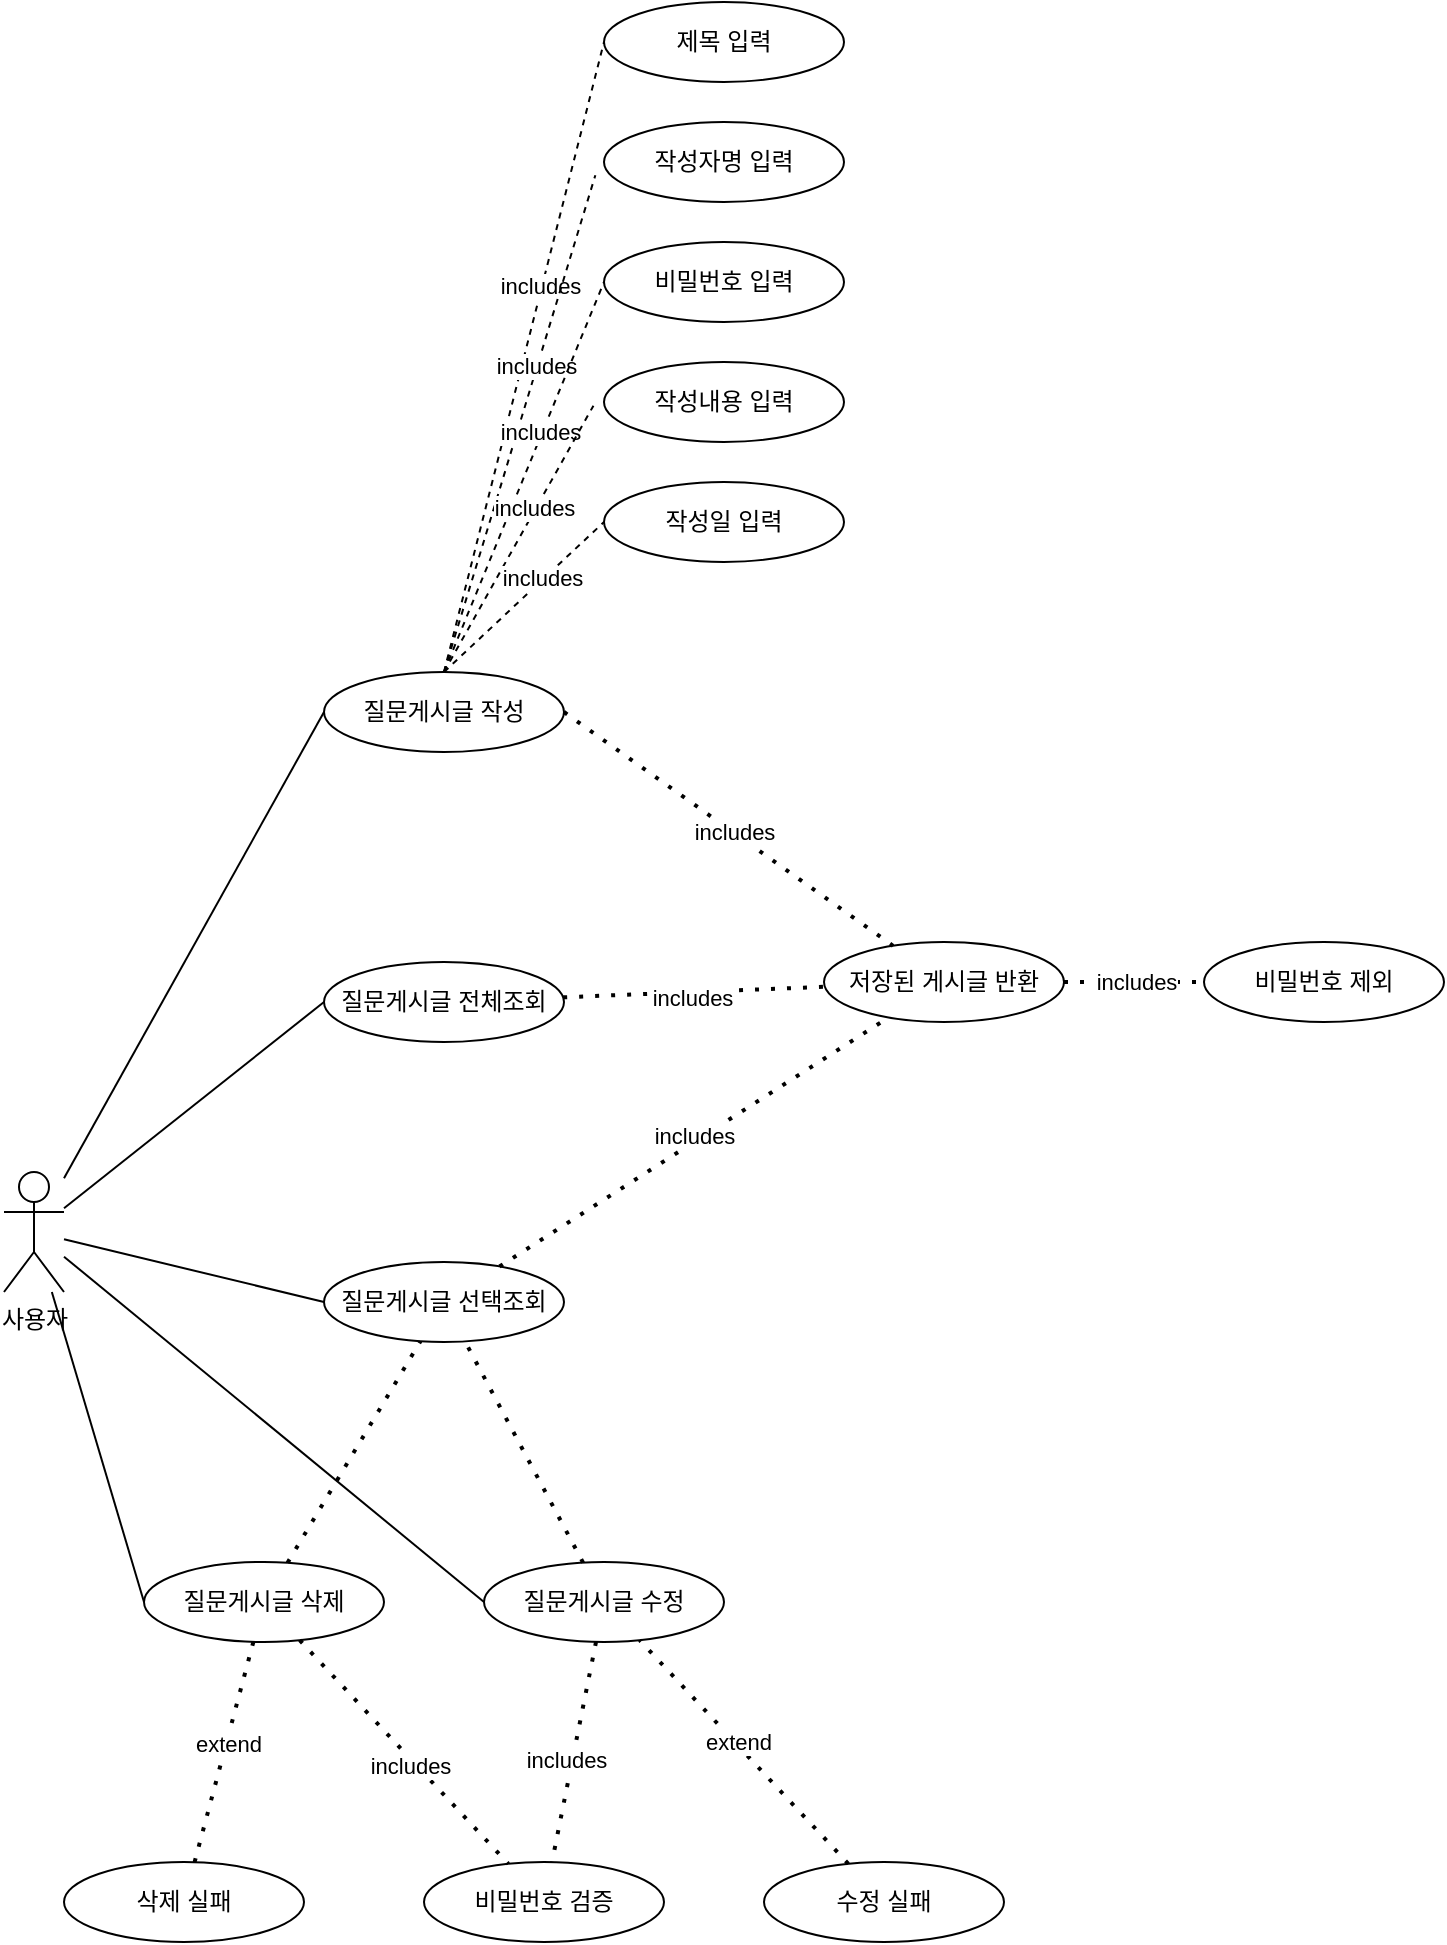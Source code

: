 <mxfile version="22.0.8" type="github">
  <diagram name="페이지-1" id="VChcFExWGBkmWLmZkTJ8">
    <mxGraphModel dx="474" dy="1926" grid="1" gridSize="10" guides="1" tooltips="1" connect="1" arrows="1" fold="1" page="1" pageScale="1" pageWidth="827" pageHeight="1169" math="0" shadow="0">
      <root>
        <mxCell id="0" />
        <mxCell id="1" parent="0" />
        <mxCell id="Rarymux8slazm6n1vbZk-2" value="사용자" style="shape=umlActor;verticalLabelPosition=bottom;verticalAlign=top;html=1;outlineConnect=0;" vertex="1" parent="1">
          <mxGeometry x="20" y="515" width="30" height="60" as="geometry" />
        </mxCell>
        <mxCell id="Rarymux8slazm6n1vbZk-7" value="질문게시글 작성" style="ellipse;whiteSpace=wrap;html=1;" vertex="1" parent="1">
          <mxGeometry x="180" y="265" width="120" height="40" as="geometry" />
        </mxCell>
        <mxCell id="Rarymux8slazm6n1vbZk-8" value="질문게시글 전체조회" style="ellipse;whiteSpace=wrap;html=1;" vertex="1" parent="1">
          <mxGeometry x="180" y="410" width="120" height="40" as="geometry" />
        </mxCell>
        <mxCell id="Rarymux8slazm6n1vbZk-9" value="질문게시글 수정" style="ellipse;whiteSpace=wrap;html=1;" vertex="1" parent="1">
          <mxGeometry x="260" y="710" width="120" height="40" as="geometry" />
        </mxCell>
        <mxCell id="Rarymux8slazm6n1vbZk-10" value="질문게시글 삭제" style="ellipse;whiteSpace=wrap;html=1;" vertex="1" parent="1">
          <mxGeometry x="90" y="710" width="120" height="40" as="geometry" />
        </mxCell>
        <mxCell id="Rarymux8slazm6n1vbZk-18" value="" style="endArrow=none;html=1;rounded=0;entryX=0;entryY=0.5;entryDx=0;entryDy=0;" edge="1" parent="1" source="Rarymux8slazm6n1vbZk-2" target="Rarymux8slazm6n1vbZk-7">
          <mxGeometry width="50" height="50" relative="1" as="geometry">
            <mxPoint x="70" y="455" as="sourcePoint" />
            <mxPoint x="350" y="535" as="targetPoint" />
          </mxGeometry>
        </mxCell>
        <mxCell id="Rarymux8slazm6n1vbZk-19" value="" style="endArrow=none;html=1;rounded=0;entryX=0;entryY=0.5;entryDx=0;entryDy=0;" edge="1" parent="1" source="Rarymux8slazm6n1vbZk-2" target="Rarymux8slazm6n1vbZk-8">
          <mxGeometry width="50" height="50" relative="1" as="geometry">
            <mxPoint x="60" y="542" as="sourcePoint" />
            <mxPoint x="190" y="425" as="targetPoint" />
          </mxGeometry>
        </mxCell>
        <mxCell id="Rarymux8slazm6n1vbZk-20" value="" style="endArrow=none;html=1;rounded=0;entryX=0;entryY=0.5;entryDx=0;entryDy=0;" edge="1" parent="1" source="Rarymux8slazm6n1vbZk-2" target="Rarymux8slazm6n1vbZk-9">
          <mxGeometry width="50" height="50" relative="1" as="geometry">
            <mxPoint x="60" y="545" as="sourcePoint" />
            <mxPoint x="190" y="495" as="targetPoint" />
          </mxGeometry>
        </mxCell>
        <mxCell id="Rarymux8slazm6n1vbZk-21" value="" style="endArrow=none;html=1;rounded=0;entryX=0;entryY=0.5;entryDx=0;entryDy=0;" edge="1" parent="1" source="Rarymux8slazm6n1vbZk-2" target="Rarymux8slazm6n1vbZk-10">
          <mxGeometry width="50" height="50" relative="1" as="geometry">
            <mxPoint x="70" y="555" as="sourcePoint" />
            <mxPoint x="190" y="575" as="targetPoint" />
          </mxGeometry>
        </mxCell>
        <mxCell id="Rarymux8slazm6n1vbZk-23" value="제목 입력" style="ellipse;whiteSpace=wrap;html=1;" vertex="1" parent="1">
          <mxGeometry x="320" y="-70" width="120" height="40" as="geometry" />
        </mxCell>
        <mxCell id="Rarymux8slazm6n1vbZk-25" value="" style="endArrow=none;dashed=1;html=1;rounded=0;entryX=0;entryY=0.5;entryDx=0;entryDy=0;exitX=0.5;exitY=0;exitDx=0;exitDy=0;" edge="1" parent="1" source="Rarymux8slazm6n1vbZk-7" target="Rarymux8slazm6n1vbZk-23">
          <mxGeometry width="50" height="50" relative="1" as="geometry">
            <mxPoint x="370" y="500" as="sourcePoint" />
            <mxPoint x="420" y="450" as="targetPoint" />
          </mxGeometry>
        </mxCell>
        <mxCell id="Rarymux8slazm6n1vbZk-26" value="includes" style="edgeLabel;html=1;align=center;verticalAlign=middle;resizable=0;points=[];" vertex="1" connectable="0" parent="Rarymux8slazm6n1vbZk-25">
          <mxGeometry x="0.229" y="1" relative="1" as="geometry">
            <mxPoint as="offset" />
          </mxGeometry>
        </mxCell>
        <mxCell id="Rarymux8slazm6n1vbZk-27" value="작성자명 입력" style="ellipse;whiteSpace=wrap;html=1;" vertex="1" parent="1">
          <mxGeometry x="320" y="-10" width="120" height="40" as="geometry" />
        </mxCell>
        <mxCell id="Rarymux8slazm6n1vbZk-28" value="비밀번호 입력" style="ellipse;whiteSpace=wrap;html=1;" vertex="1" parent="1">
          <mxGeometry x="320" y="50" width="120" height="40" as="geometry" />
        </mxCell>
        <mxCell id="Rarymux8slazm6n1vbZk-29" value="작성내용 입력" style="ellipse;whiteSpace=wrap;html=1;" vertex="1" parent="1">
          <mxGeometry x="320" y="110" width="120" height="40" as="geometry" />
        </mxCell>
        <mxCell id="Rarymux8slazm6n1vbZk-30" value="작성일 입력" style="ellipse;whiteSpace=wrap;html=1;" vertex="1" parent="1">
          <mxGeometry x="320" y="170" width="120" height="40" as="geometry" />
        </mxCell>
        <mxCell id="Rarymux8slazm6n1vbZk-33" value="저장된 게시글 반환" style="ellipse;whiteSpace=wrap;html=1;" vertex="1" parent="1">
          <mxGeometry x="430" y="400" width="120" height="40" as="geometry" />
        </mxCell>
        <mxCell id="Rarymux8slazm6n1vbZk-34" value="" style="endArrow=none;dashed=1;html=1;rounded=0;entryX=-0.036;entryY=0.665;entryDx=0;entryDy=0;entryPerimeter=0;exitX=0.5;exitY=0;exitDx=0;exitDy=0;" edge="1" parent="1" source="Rarymux8slazm6n1vbZk-7" target="Rarymux8slazm6n1vbZk-27">
          <mxGeometry width="50" height="50" relative="1" as="geometry">
            <mxPoint x="270" y="250" as="sourcePoint" />
            <mxPoint x="330" y="-40" as="targetPoint" />
          </mxGeometry>
        </mxCell>
        <mxCell id="Rarymux8slazm6n1vbZk-35" value="includes" style="edgeLabel;html=1;align=center;verticalAlign=middle;resizable=0;points=[];" vertex="1" connectable="0" parent="Rarymux8slazm6n1vbZk-34">
          <mxGeometry x="0.229" y="1" relative="1" as="geometry">
            <mxPoint as="offset" />
          </mxGeometry>
        </mxCell>
        <mxCell id="Rarymux8slazm6n1vbZk-36" value="" style="endArrow=none;dashed=1;html=1;rounded=0;entryX=0;entryY=0.5;entryDx=0;entryDy=0;exitX=0.5;exitY=0;exitDx=0;exitDy=0;" edge="1" parent="1" source="Rarymux8slazm6n1vbZk-7" target="Rarymux8slazm6n1vbZk-28">
          <mxGeometry width="50" height="50" relative="1" as="geometry">
            <mxPoint x="250" y="275" as="sourcePoint" />
            <mxPoint x="326" y="27" as="targetPoint" />
          </mxGeometry>
        </mxCell>
        <mxCell id="Rarymux8slazm6n1vbZk-37" value="includes" style="edgeLabel;html=1;align=center;verticalAlign=middle;resizable=0;points=[];" vertex="1" connectable="0" parent="Rarymux8slazm6n1vbZk-36">
          <mxGeometry x="0.229" y="1" relative="1" as="geometry">
            <mxPoint as="offset" />
          </mxGeometry>
        </mxCell>
        <mxCell id="Rarymux8slazm6n1vbZk-38" value="" style="endArrow=none;dashed=1;html=1;rounded=0;entryX=-0.044;entryY=0.546;entryDx=0;entryDy=0;exitX=0.5;exitY=0;exitDx=0;exitDy=0;entryPerimeter=0;" edge="1" parent="1" source="Rarymux8slazm6n1vbZk-7" target="Rarymux8slazm6n1vbZk-29">
          <mxGeometry width="50" height="50" relative="1" as="geometry">
            <mxPoint x="250" y="275" as="sourcePoint" />
            <mxPoint x="330" y="80" as="targetPoint" />
          </mxGeometry>
        </mxCell>
        <mxCell id="Rarymux8slazm6n1vbZk-39" value="includes" style="edgeLabel;html=1;align=center;verticalAlign=middle;resizable=0;points=[];" vertex="1" connectable="0" parent="Rarymux8slazm6n1vbZk-38">
          <mxGeometry x="0.229" y="1" relative="1" as="geometry">
            <mxPoint as="offset" />
          </mxGeometry>
        </mxCell>
        <mxCell id="Rarymux8slazm6n1vbZk-40" value="" style="endArrow=none;dashed=1;html=1;rounded=0;entryX=0;entryY=0.5;entryDx=0;entryDy=0;exitX=0.5;exitY=0;exitDx=0;exitDy=0;" edge="1" parent="1" source="Rarymux8slazm6n1vbZk-7" target="Rarymux8slazm6n1vbZk-30">
          <mxGeometry width="50" height="50" relative="1" as="geometry">
            <mxPoint x="250" y="275" as="sourcePoint" />
            <mxPoint x="325" y="142" as="targetPoint" />
          </mxGeometry>
        </mxCell>
        <mxCell id="Rarymux8slazm6n1vbZk-41" value="includes" style="edgeLabel;html=1;align=center;verticalAlign=middle;resizable=0;points=[];" vertex="1" connectable="0" parent="Rarymux8slazm6n1vbZk-40">
          <mxGeometry x="0.229" y="1" relative="1" as="geometry">
            <mxPoint as="offset" />
          </mxGeometry>
        </mxCell>
        <mxCell id="Rarymux8slazm6n1vbZk-42" value="" style="endArrow=none;dashed=1;html=1;dashPattern=1 3;strokeWidth=2;rounded=0;exitX=1;exitY=0.5;exitDx=0;exitDy=0;" edge="1" parent="1" source="Rarymux8slazm6n1vbZk-7" target="Rarymux8slazm6n1vbZk-33">
          <mxGeometry width="50" height="50" relative="1" as="geometry">
            <mxPoint x="370" y="420" as="sourcePoint" />
            <mxPoint x="390" y="415" as="targetPoint" />
          </mxGeometry>
        </mxCell>
        <mxCell id="Rarymux8slazm6n1vbZk-44" value="includes" style="edgeLabel;html=1;align=center;verticalAlign=middle;resizable=0;points=[];" vertex="1" connectable="0" parent="Rarymux8slazm6n1vbZk-42">
          <mxGeometry x="0.025" relative="1" as="geometry">
            <mxPoint as="offset" />
          </mxGeometry>
        </mxCell>
        <mxCell id="Rarymux8slazm6n1vbZk-73" value="질문게시글 선택조회" style="ellipse;whiteSpace=wrap;html=1;" vertex="1" parent="1">
          <mxGeometry x="180" y="560" width="120" height="40" as="geometry" />
        </mxCell>
        <mxCell id="Rarymux8slazm6n1vbZk-74" value="" style="endArrow=none;html=1;rounded=0;entryX=0;entryY=0.5;entryDx=0;entryDy=0;" edge="1" parent="1" source="Rarymux8slazm6n1vbZk-2" target="Rarymux8slazm6n1vbZk-73">
          <mxGeometry width="50" height="50" relative="1" as="geometry">
            <mxPoint x="60" y="549" as="sourcePoint" />
            <mxPoint x="190" y="495" as="targetPoint" />
          </mxGeometry>
        </mxCell>
        <mxCell id="Rarymux8slazm6n1vbZk-75" value="비밀번호 제외" style="ellipse;whiteSpace=wrap;html=1;" vertex="1" parent="1">
          <mxGeometry x="620" y="400" width="120" height="40" as="geometry" />
        </mxCell>
        <mxCell id="Rarymux8slazm6n1vbZk-76" value="" style="endArrow=none;dashed=1;html=1;dashPattern=1 3;strokeWidth=2;rounded=0;entryX=0;entryY=0.5;entryDx=0;entryDy=0;" edge="1" parent="1" target="Rarymux8slazm6n1vbZk-75" source="Rarymux8slazm6n1vbZk-33">
          <mxGeometry width="50" height="50" relative="1" as="geometry">
            <mxPoint x="510" y="415" as="sourcePoint" />
            <mxPoint x="600" y="415" as="targetPoint" />
          </mxGeometry>
        </mxCell>
        <mxCell id="Rarymux8slazm6n1vbZk-77" value="includes" style="edgeLabel;html=1;align=center;verticalAlign=middle;resizable=0;points=[];" vertex="1" connectable="0" parent="Rarymux8slazm6n1vbZk-76">
          <mxGeometry x="0.025" relative="1" as="geometry">
            <mxPoint as="offset" />
          </mxGeometry>
        </mxCell>
        <mxCell id="Rarymux8slazm6n1vbZk-92" value="비밀번호 검증" style="ellipse;whiteSpace=wrap;html=1;" vertex="1" parent="1">
          <mxGeometry x="230" y="860" width="120" height="40" as="geometry" />
        </mxCell>
        <mxCell id="Rarymux8slazm6n1vbZk-94" value="삭제 실패" style="ellipse;whiteSpace=wrap;html=1;" vertex="1" parent="1">
          <mxGeometry x="50" y="860" width="120" height="40" as="geometry" />
        </mxCell>
        <mxCell id="Rarymux8slazm6n1vbZk-95" value="" style="endArrow=none;dashed=1;html=1;dashPattern=1 3;strokeWidth=2;rounded=0;" edge="1" parent="1" source="Rarymux8slazm6n1vbZk-94" target="Rarymux8slazm6n1vbZk-10">
          <mxGeometry width="50" height="50" relative="1" as="geometry">
            <mxPoint x="360" y="790" as="sourcePoint" />
            <mxPoint x="410" y="740" as="targetPoint" />
          </mxGeometry>
        </mxCell>
        <mxCell id="Rarymux8slazm6n1vbZk-98" value="extend" style="edgeLabel;html=1;align=center;verticalAlign=middle;resizable=0;points=[];" vertex="1" connectable="0" parent="Rarymux8slazm6n1vbZk-95">
          <mxGeometry x="0.085" y="-1" relative="1" as="geometry">
            <mxPoint as="offset" />
          </mxGeometry>
        </mxCell>
        <mxCell id="Rarymux8slazm6n1vbZk-96" value="" style="endArrow=none;dashed=1;html=1;dashPattern=1 3;strokeWidth=2;rounded=0;" edge="1" parent="1" source="Rarymux8slazm6n1vbZk-10" target="Rarymux8slazm6n1vbZk-92">
          <mxGeometry width="50" height="50" relative="1" as="geometry">
            <mxPoint x="360" y="790" as="sourcePoint" />
            <mxPoint x="410" y="740" as="targetPoint" />
          </mxGeometry>
        </mxCell>
        <mxCell id="Rarymux8slazm6n1vbZk-97" value="includes" style="edgeLabel;html=1;align=center;verticalAlign=middle;resizable=0;points=[];" vertex="1" connectable="0" parent="Rarymux8slazm6n1vbZk-96">
          <mxGeometry x="0.088" y="-3" relative="1" as="geometry">
            <mxPoint as="offset" />
          </mxGeometry>
        </mxCell>
        <mxCell id="Rarymux8slazm6n1vbZk-99" value="" style="endArrow=none;dashed=1;html=1;dashPattern=1 3;strokeWidth=2;rounded=0;" edge="1" parent="1" source="Rarymux8slazm6n1vbZk-9" target="Rarymux8slazm6n1vbZk-92">
          <mxGeometry width="50" height="50" relative="1" as="geometry">
            <mxPoint x="283" y="737" as="sourcePoint" />
            <mxPoint x="451" y="823" as="targetPoint" />
          </mxGeometry>
        </mxCell>
        <mxCell id="Rarymux8slazm6n1vbZk-100" value="includes" style="edgeLabel;html=1;align=center;verticalAlign=middle;resizable=0;points=[];" vertex="1" connectable="0" parent="Rarymux8slazm6n1vbZk-99">
          <mxGeometry x="0.088" y="-3" relative="1" as="geometry">
            <mxPoint as="offset" />
          </mxGeometry>
        </mxCell>
        <mxCell id="Rarymux8slazm6n1vbZk-101" value="수정 실패" style="ellipse;whiteSpace=wrap;html=1;" vertex="1" parent="1">
          <mxGeometry x="400" y="860" width="120" height="40" as="geometry" />
        </mxCell>
        <mxCell id="Rarymux8slazm6n1vbZk-102" value="" style="endArrow=none;dashed=1;html=1;dashPattern=1 3;strokeWidth=2;rounded=0;" edge="1" parent="1" source="Rarymux8slazm6n1vbZk-101" target="Rarymux8slazm6n1vbZk-9">
          <mxGeometry width="50" height="50" relative="1" as="geometry">
            <mxPoint x="322" y="910" as="sourcePoint" />
            <mxPoint x="258" y="740" as="targetPoint" />
          </mxGeometry>
        </mxCell>
        <mxCell id="Rarymux8slazm6n1vbZk-103" value="extend" style="edgeLabel;html=1;align=center;verticalAlign=middle;resizable=0;points=[];" vertex="1" connectable="0" parent="Rarymux8slazm6n1vbZk-102">
          <mxGeometry x="0.085" y="-1" relative="1" as="geometry">
            <mxPoint as="offset" />
          </mxGeometry>
        </mxCell>
        <mxCell id="Rarymux8slazm6n1vbZk-104" value="" style="endArrow=none;dashed=1;html=1;dashPattern=1 3;strokeWidth=2;rounded=0;" edge="1" parent="1" source="Rarymux8slazm6n1vbZk-10" target="Rarymux8slazm6n1vbZk-73">
          <mxGeometry width="50" height="50" relative="1" as="geometry">
            <mxPoint x="330" y="610" as="sourcePoint" />
            <mxPoint x="380" y="560" as="targetPoint" />
          </mxGeometry>
        </mxCell>
        <mxCell id="Rarymux8slazm6n1vbZk-105" value="" style="endArrow=none;dashed=1;html=1;dashPattern=1 3;strokeWidth=2;rounded=0;" edge="1" parent="1" source="Rarymux8slazm6n1vbZk-9" target="Rarymux8slazm6n1vbZk-73">
          <mxGeometry width="50" height="50" relative="1" as="geometry">
            <mxPoint x="330" y="610" as="sourcePoint" />
            <mxPoint x="380" y="560" as="targetPoint" />
          </mxGeometry>
        </mxCell>
        <mxCell id="Rarymux8slazm6n1vbZk-106" value="" style="endArrow=none;dashed=1;html=1;dashPattern=1 3;strokeWidth=2;rounded=0;" edge="1" parent="1" source="Rarymux8slazm6n1vbZk-8" target="Rarymux8slazm6n1vbZk-33">
          <mxGeometry width="50" height="50" relative="1" as="geometry">
            <mxPoint x="370" y="590" as="sourcePoint" />
            <mxPoint x="420" y="540" as="targetPoint" />
          </mxGeometry>
        </mxCell>
        <mxCell id="Rarymux8slazm6n1vbZk-108" value="includes" style="edgeLabel;html=1;align=center;verticalAlign=middle;resizable=0;points=[];" vertex="1" connectable="0" parent="Rarymux8slazm6n1vbZk-106">
          <mxGeometry x="-0.018" y="-3" relative="1" as="geometry">
            <mxPoint as="offset" />
          </mxGeometry>
        </mxCell>
        <mxCell id="Rarymux8slazm6n1vbZk-107" value="" style="endArrow=none;dashed=1;html=1;dashPattern=1 3;strokeWidth=2;rounded=0;" edge="1" parent="1" source="Rarymux8slazm6n1vbZk-73" target="Rarymux8slazm6n1vbZk-33">
          <mxGeometry width="50" height="50" relative="1" as="geometry">
            <mxPoint x="370" y="590" as="sourcePoint" />
            <mxPoint x="420" y="540" as="targetPoint" />
          </mxGeometry>
        </mxCell>
        <mxCell id="Rarymux8slazm6n1vbZk-109" value="includes" style="edgeLabel;html=1;align=center;verticalAlign=middle;resizable=0;points=[];" vertex="1" connectable="0" parent="Rarymux8slazm6n1vbZk-107">
          <mxGeometry x="0.014" y="3" relative="1" as="geometry">
            <mxPoint as="offset" />
          </mxGeometry>
        </mxCell>
      </root>
    </mxGraphModel>
  </diagram>
</mxfile>
